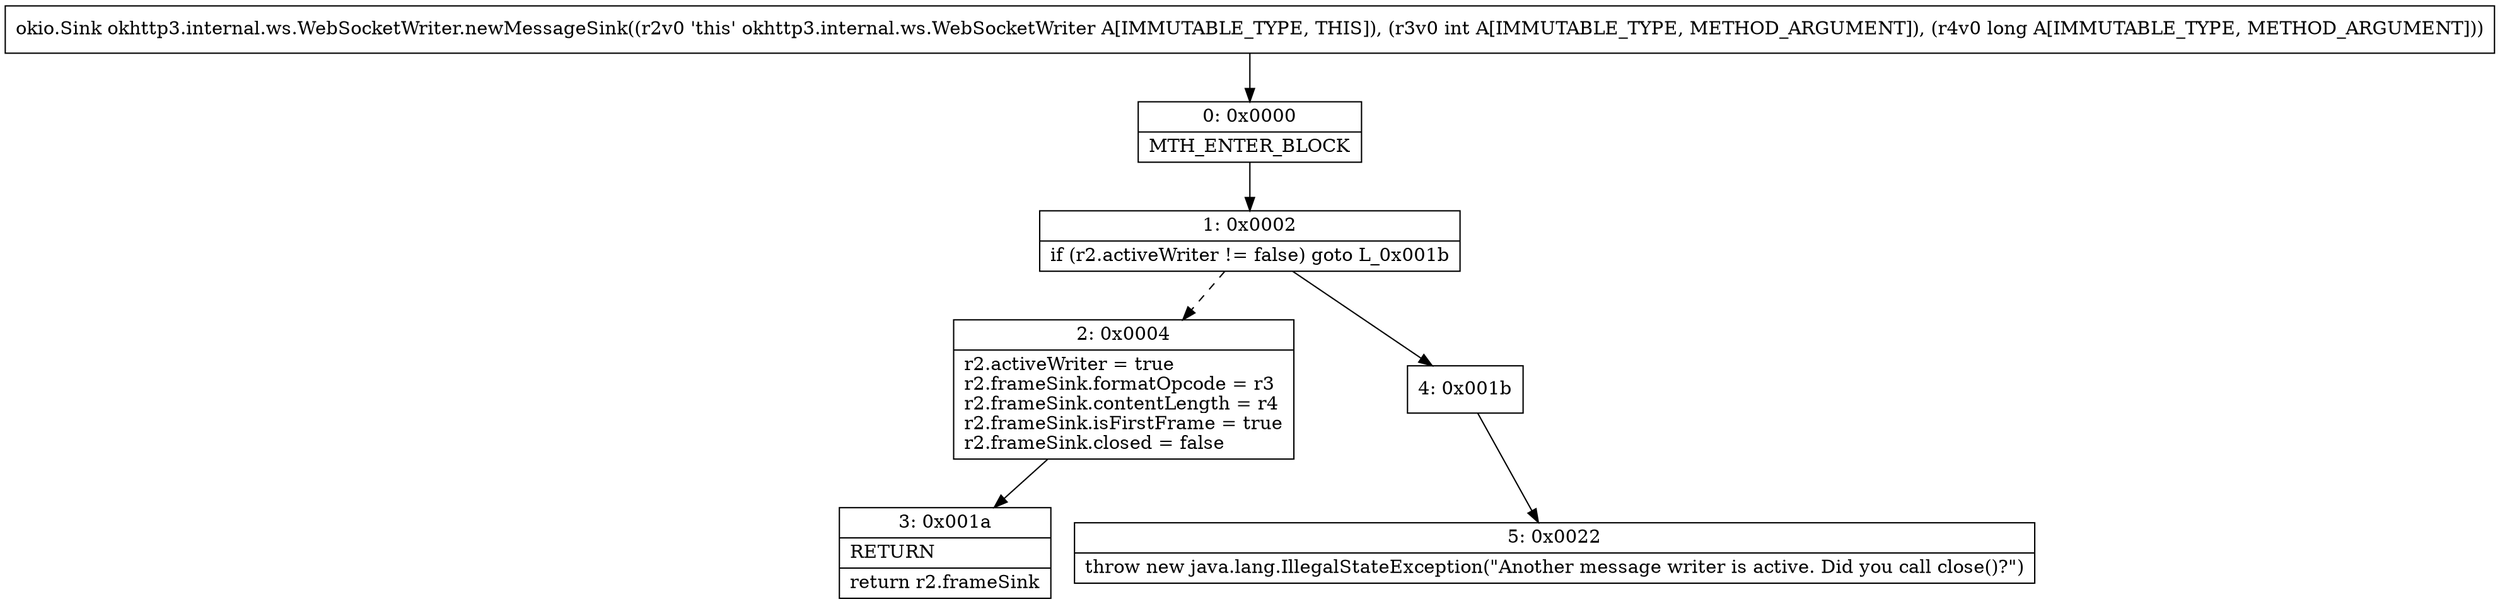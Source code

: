digraph "CFG forokhttp3.internal.ws.WebSocketWriter.newMessageSink(IJ)Lokio\/Sink;" {
Node_0 [shape=record,label="{0\:\ 0x0000|MTH_ENTER_BLOCK\l}"];
Node_1 [shape=record,label="{1\:\ 0x0002|if (r2.activeWriter != false) goto L_0x001b\l}"];
Node_2 [shape=record,label="{2\:\ 0x0004|r2.activeWriter = true\lr2.frameSink.formatOpcode = r3\lr2.frameSink.contentLength = r4\lr2.frameSink.isFirstFrame = true\lr2.frameSink.closed = false\l}"];
Node_3 [shape=record,label="{3\:\ 0x001a|RETURN\l|return r2.frameSink\l}"];
Node_4 [shape=record,label="{4\:\ 0x001b}"];
Node_5 [shape=record,label="{5\:\ 0x0022|throw new java.lang.IllegalStateException(\"Another message writer is active. Did you call close()?\")\l}"];
MethodNode[shape=record,label="{okio.Sink okhttp3.internal.ws.WebSocketWriter.newMessageSink((r2v0 'this' okhttp3.internal.ws.WebSocketWriter A[IMMUTABLE_TYPE, THIS]), (r3v0 int A[IMMUTABLE_TYPE, METHOD_ARGUMENT]), (r4v0 long A[IMMUTABLE_TYPE, METHOD_ARGUMENT])) }"];
MethodNode -> Node_0;
Node_0 -> Node_1;
Node_1 -> Node_2[style=dashed];
Node_1 -> Node_4;
Node_2 -> Node_3;
Node_4 -> Node_5;
}

